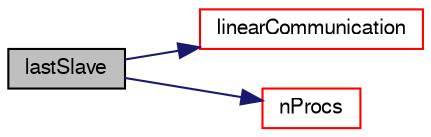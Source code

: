 digraph "lastSlave"
{
  bgcolor="transparent";
  edge [fontname="FreeSans",fontsize="10",labelfontname="FreeSans",labelfontsize="10"];
  node [fontname="FreeSans",fontsize="10",shape=record];
  rankdir="LR";
  Node15388 [label="lastSlave",height=0.2,width=0.4,color="black", fillcolor="grey75", style="filled", fontcolor="black"];
  Node15388 -> Node15389 [color="midnightblue",fontsize="10",style="solid",fontname="FreeSans"];
  Node15389 [label="linearCommunication",height=0.2,width=0.4,color="red",URL="$a26270.html#af7ec282f2581c26d06e2375a17174591",tooltip="Communication schedule for linear all-to-master (proc 0) "];
  Node15388 -> Node15391 [color="midnightblue",fontsize="10",style="solid",fontname="FreeSans"];
  Node15391 [label="nProcs",height=0.2,width=0.4,color="red",URL="$a26270.html#aada0e04d8127eda8ee95be0772754a4f",tooltip="Number of processes in parallel run. "];
}
